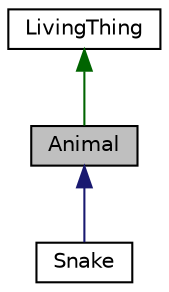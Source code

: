 digraph "Animal"
{
  edge [fontname="Helvetica",fontsize="10",labelfontname="Helvetica",labelfontsize="10"];
  node [fontname="Helvetica",fontsize="10",shape=record];
  Node1 [label="Animal",height=0.2,width=0.4,color="black", fillcolor="grey75", style="filled", fontcolor="black"];
  Node2 -> Node1 [dir="back",color="darkgreen",fontsize="10",style="solid",fontname="Helvetica"];
  Node2 [label="LivingThing",height=0.2,width=0.4,color="black", fillcolor="white", style="filled",URL="$classLivingThing.html"];
  Node1 -> Node3 [dir="back",color="midnightblue",fontsize="10",style="solid",fontname="Helvetica"];
  Node3 [label="Snake",height=0.2,width=0.4,color="black", fillcolor="white", style="filled",URL="$classSnake.html"];
}
